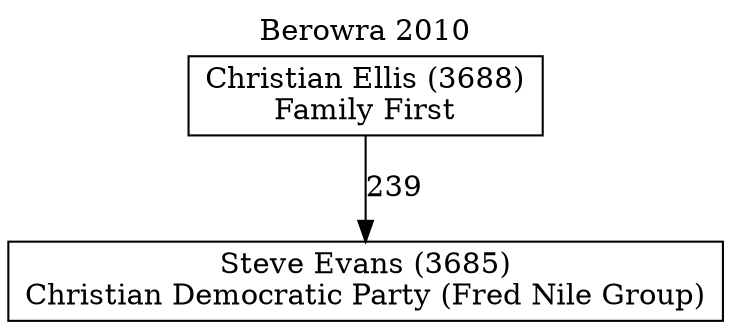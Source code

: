 // House preference flow
digraph "Steve Evans (3685)_Berowra_2010" {
	graph [label="Berowra 2010" labelloc=t mclimit=10]
	node [shape=box]
	"Steve Evans (3685)" [label="Steve Evans (3685)
Christian Democratic Party (Fred Nile Group)"]
	"Christian Ellis (3688)" [label="Christian Ellis (3688)
Family First"]
	"Christian Ellis (3688)" -> "Steve Evans (3685)" [label=239]
}
